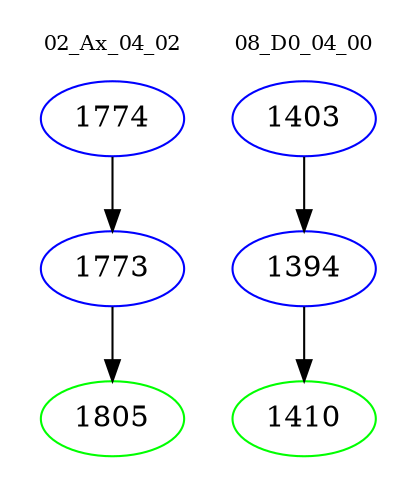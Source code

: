 digraph{
subgraph cluster_0 {
color = white
label = "02_Ax_04_02";
fontsize=10;
T0_1774 [label="1774", color="blue"]
T0_1774 -> T0_1773 [color="black"]
T0_1773 [label="1773", color="blue"]
T0_1773 -> T0_1805 [color="black"]
T0_1805 [label="1805", color="green"]
}
subgraph cluster_1 {
color = white
label = "08_D0_04_00";
fontsize=10;
T1_1403 [label="1403", color="blue"]
T1_1403 -> T1_1394 [color="black"]
T1_1394 [label="1394", color="blue"]
T1_1394 -> T1_1410 [color="black"]
T1_1410 [label="1410", color="green"]
}
}
